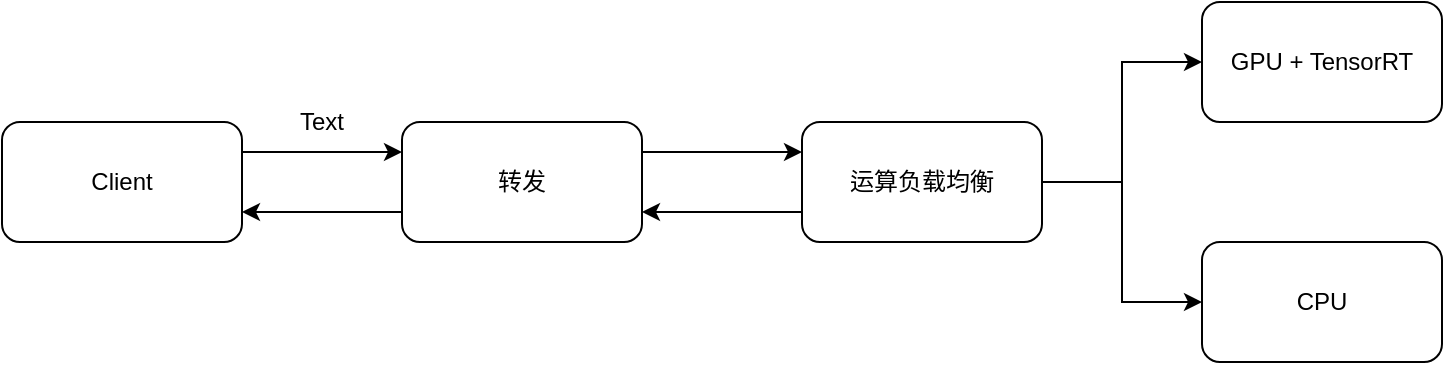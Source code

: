 <mxfile version="14.0.3" type="github">
  <diagram id="7dhG77_Q10vjQAKvfWMw" name="Page-1">
    <mxGraphModel dx="1038" dy="617" grid="1" gridSize="10" guides="1" tooltips="1" connect="1" arrows="1" fold="1" page="1" pageScale="1" pageWidth="827" pageHeight="1169" math="0" shadow="0">
      <root>
        <mxCell id="0" />
        <mxCell id="1" parent="0" />
        <mxCell id="WyiyPVkX2-RSNoQSLLox-2" style="edgeStyle=orthogonalEdgeStyle;rounded=0;orthogonalLoop=1;jettySize=auto;html=1;exitX=1;exitY=0.25;exitDx=0;exitDy=0;entryX=0;entryY=0.25;entryDx=0;entryDy=0;" parent="1" source="9NKGEl0jnILZwDAVQmjc-1" target="9NKGEl0jnILZwDAVQmjc-3" edge="1">
          <mxGeometry relative="1" as="geometry" />
        </mxCell>
        <mxCell id="9NKGEl0jnILZwDAVQmjc-1" value="Client" style="rounded=1;whiteSpace=wrap;html=1;" parent="1" vertex="1">
          <mxGeometry x="80" y="200" width="120" height="60" as="geometry" />
        </mxCell>
        <mxCell id="i9eNnEVXPlJ7ctMdqRhR-3" style="edgeStyle=orthogonalEdgeStyle;rounded=0;orthogonalLoop=1;jettySize=auto;html=1;exitX=0;exitY=0.75;exitDx=0;exitDy=0;entryX=1;entryY=0.75;entryDx=0;entryDy=0;" edge="1" parent="1" source="9NKGEl0jnILZwDAVQmjc-3" target="9NKGEl0jnILZwDAVQmjc-1">
          <mxGeometry relative="1" as="geometry" />
        </mxCell>
        <mxCell id="i9eNnEVXPlJ7ctMdqRhR-4" style="edgeStyle=orthogonalEdgeStyle;rounded=0;orthogonalLoop=1;jettySize=auto;html=1;exitX=1;exitY=0.25;exitDx=0;exitDy=0;entryX=0;entryY=0.25;entryDx=0;entryDy=0;" edge="1" parent="1" source="9NKGEl0jnILZwDAVQmjc-3" target="i9eNnEVXPlJ7ctMdqRhR-1">
          <mxGeometry relative="1" as="geometry" />
        </mxCell>
        <mxCell id="9NKGEl0jnILZwDAVQmjc-3" value="转发" style="rounded=1;whiteSpace=wrap;html=1;" parent="1" vertex="1">
          <mxGeometry x="280" y="200" width="120" height="60" as="geometry" />
        </mxCell>
        <mxCell id="i9eNnEVXPlJ7ctMdqRhR-5" style="edgeStyle=orthogonalEdgeStyle;rounded=0;orthogonalLoop=1;jettySize=auto;html=1;exitX=0;exitY=0.75;exitDx=0;exitDy=0;entryX=1;entryY=0.75;entryDx=0;entryDy=0;" edge="1" parent="1" source="i9eNnEVXPlJ7ctMdqRhR-1" target="9NKGEl0jnILZwDAVQmjc-3">
          <mxGeometry relative="1" as="geometry" />
        </mxCell>
        <mxCell id="i9eNnEVXPlJ7ctMdqRhR-8" style="edgeStyle=orthogonalEdgeStyle;rounded=0;orthogonalLoop=1;jettySize=auto;html=1;entryX=0;entryY=0.5;entryDx=0;entryDy=0;" edge="1" parent="1" source="i9eNnEVXPlJ7ctMdqRhR-1" target="i9eNnEVXPlJ7ctMdqRhR-6">
          <mxGeometry relative="1" as="geometry" />
        </mxCell>
        <mxCell id="i9eNnEVXPlJ7ctMdqRhR-9" style="edgeStyle=orthogonalEdgeStyle;rounded=0;orthogonalLoop=1;jettySize=auto;html=1;entryX=0;entryY=0.5;entryDx=0;entryDy=0;" edge="1" parent="1" source="i9eNnEVXPlJ7ctMdqRhR-1" target="i9eNnEVXPlJ7ctMdqRhR-7">
          <mxGeometry relative="1" as="geometry" />
        </mxCell>
        <mxCell id="i9eNnEVXPlJ7ctMdqRhR-1" value="运算负载均衡" style="rounded=1;whiteSpace=wrap;html=1;" vertex="1" parent="1">
          <mxGeometry x="480" y="200" width="120" height="60" as="geometry" />
        </mxCell>
        <mxCell id="i9eNnEVXPlJ7ctMdqRhR-6" value="GPU + TensorRT" style="rounded=1;whiteSpace=wrap;html=1;" vertex="1" parent="1">
          <mxGeometry x="680" y="140" width="120" height="60" as="geometry" />
        </mxCell>
        <mxCell id="i9eNnEVXPlJ7ctMdqRhR-7" value="CPU" style="rounded=1;whiteSpace=wrap;html=1;" vertex="1" parent="1">
          <mxGeometry x="680" y="260" width="120" height="60" as="geometry" />
        </mxCell>
        <mxCell id="i9eNnEVXPlJ7ctMdqRhR-11" value="Text" style="text;html=1;strokeColor=none;fillColor=none;align=center;verticalAlign=middle;whiteSpace=wrap;rounded=0;" vertex="1" parent="1">
          <mxGeometry x="220" y="190" width="40" height="20" as="geometry" />
        </mxCell>
      </root>
    </mxGraphModel>
  </diagram>
</mxfile>
